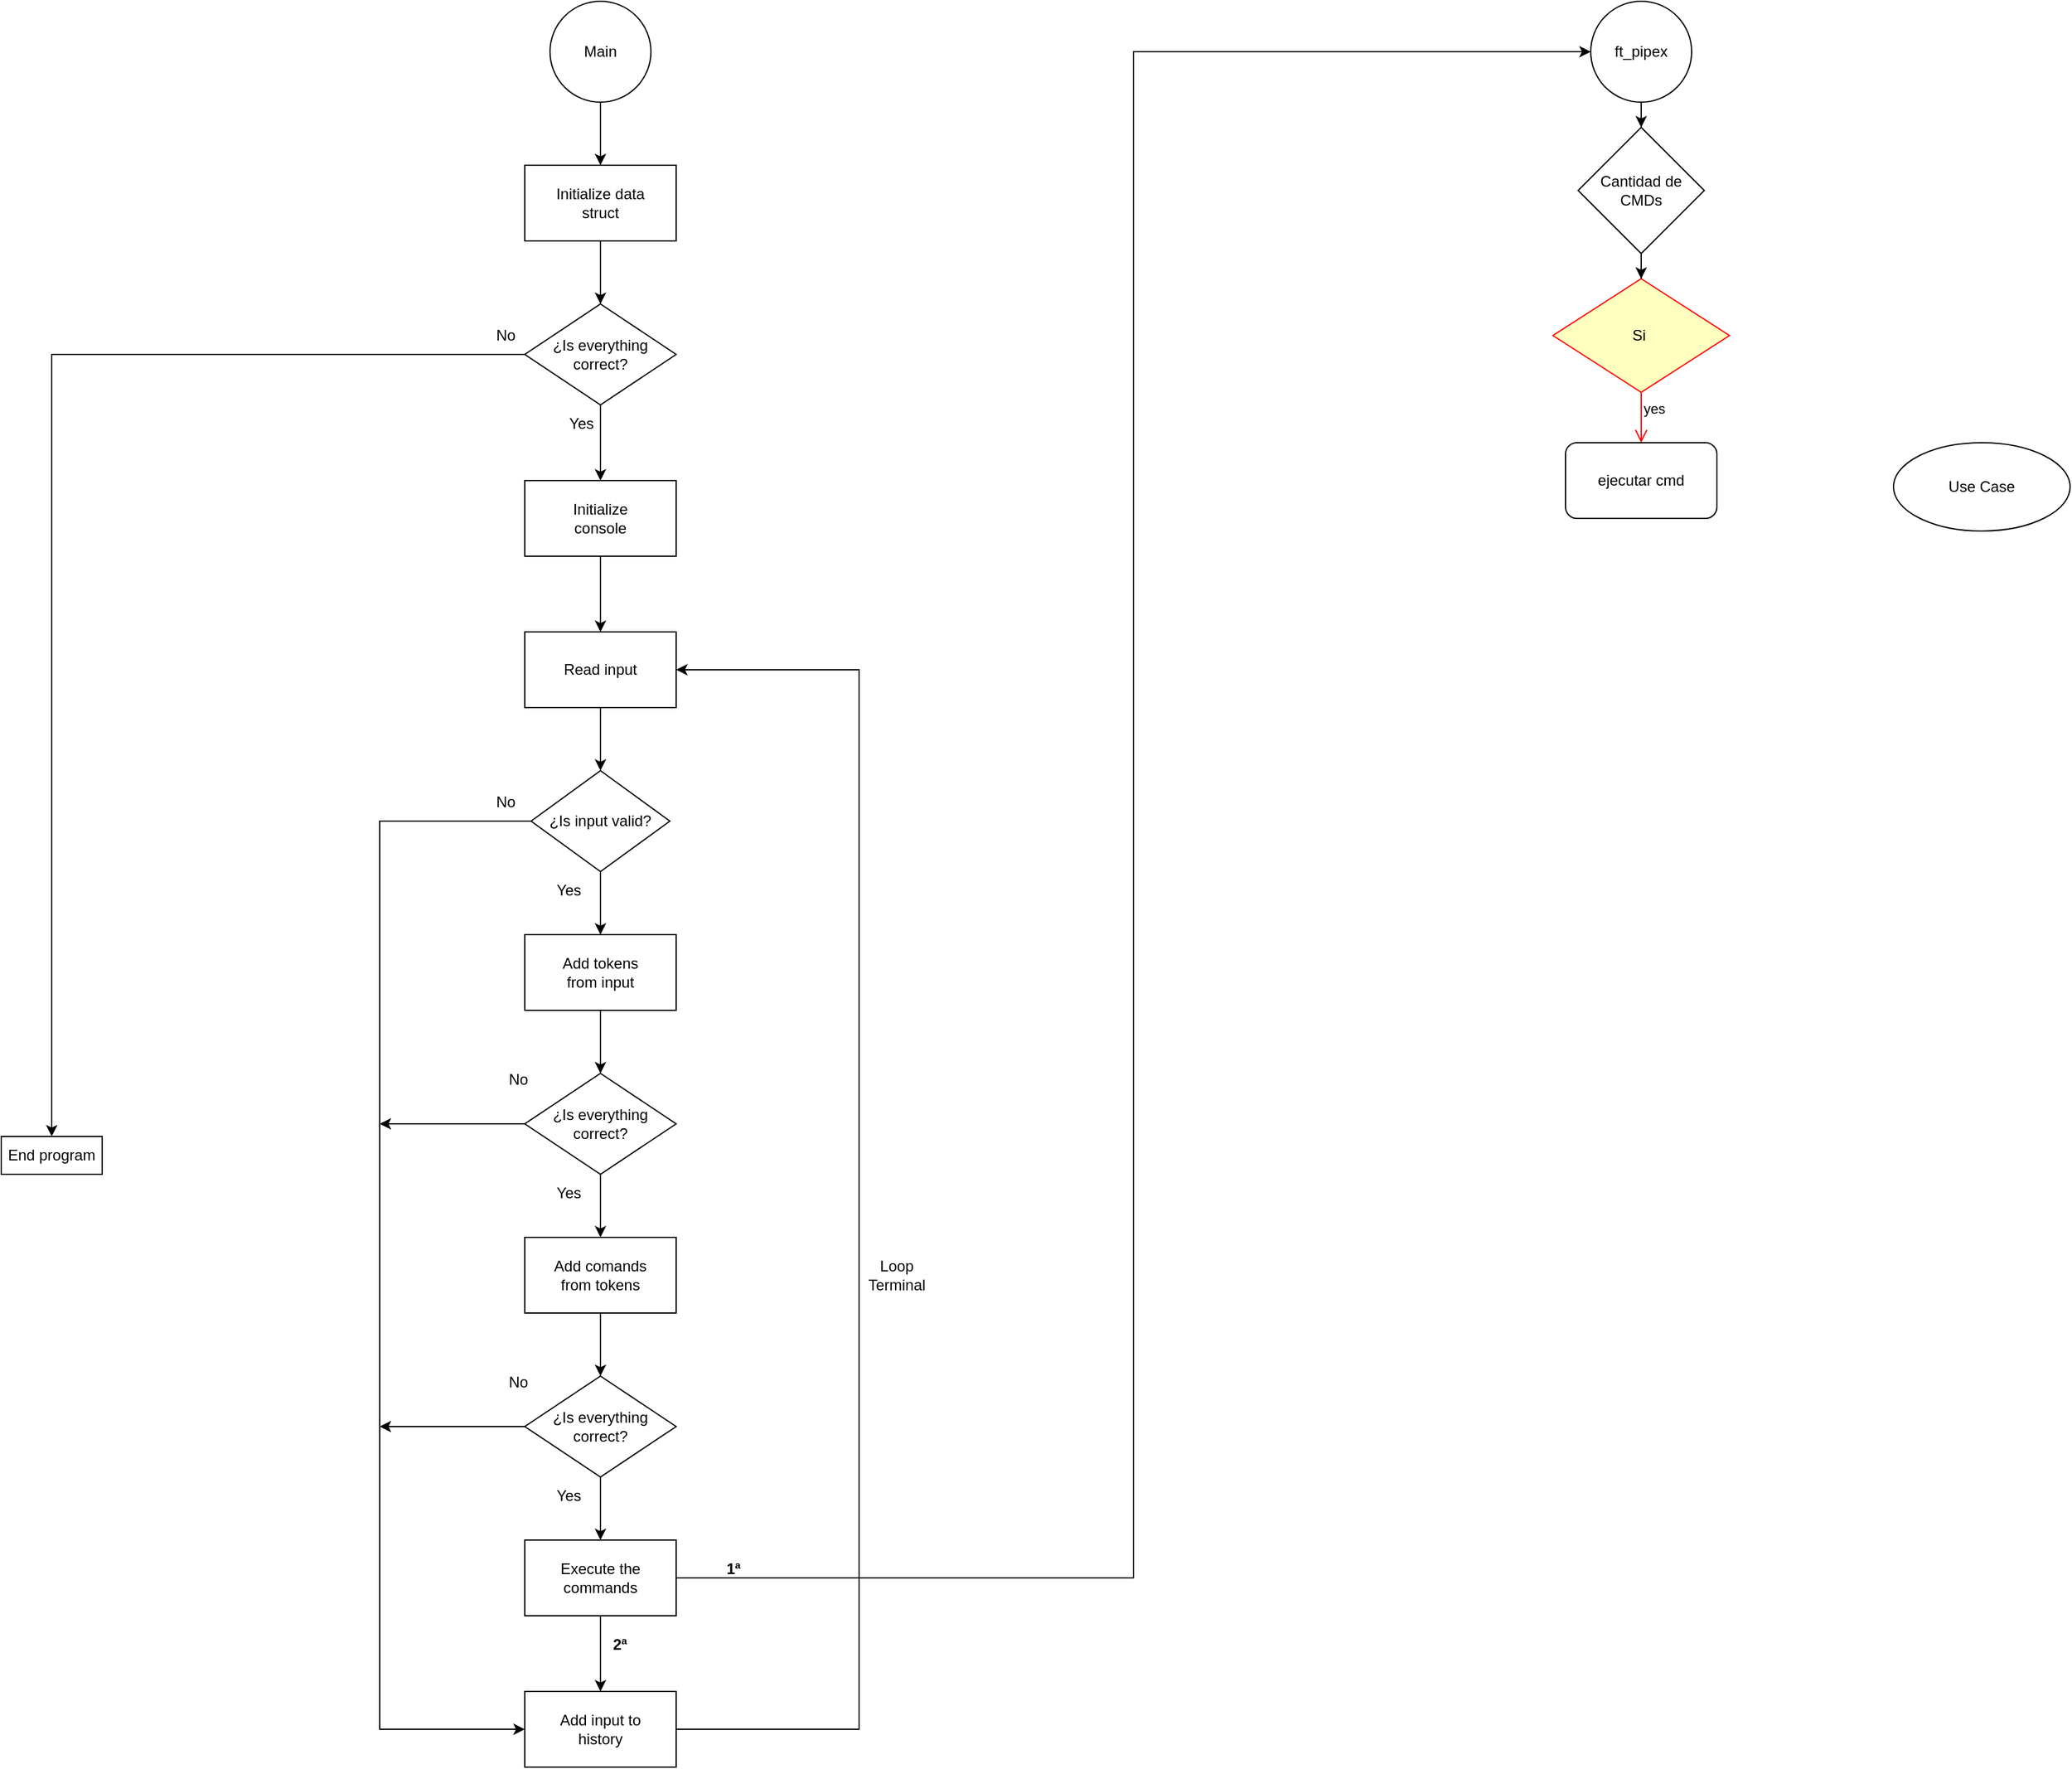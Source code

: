 <mxfile version="24.7.2" type="github">
  <diagram name="Page-1" id="rYbO_XpbPutOJoLjttDB">
    <mxGraphModel dx="1357" dy="801" grid="1" gridSize="10" guides="1" tooltips="1" connect="1" arrows="1" fold="1" page="0" pageScale="1" pageWidth="850" pageHeight="1100" math="0" shadow="0">
      <root>
        <mxCell id="0" />
        <mxCell id="1" parent="0" />
        <mxCell id="0Qc0KeLQJEw32a0Nk40u-10" value="" style="edgeStyle=orthogonalEdgeStyle;rounded=0;orthogonalLoop=1;jettySize=auto;html=1;" parent="1" source="qCieUOI5JVnRrZb_eYZo-1" target="0Qc0KeLQJEw32a0Nk40u-2" edge="1">
          <mxGeometry relative="1" as="geometry" />
        </mxCell>
        <mxCell id="qCieUOI5JVnRrZb_eYZo-1" value="Main" style="ellipse;whiteSpace=wrap;html=1;aspect=fixed;" parent="1" vertex="1">
          <mxGeometry x="385" y="-30" width="80" height="80" as="geometry" />
        </mxCell>
        <mxCell id="0Qc0KeLQJEw32a0Nk40u-12" style="edgeStyle=orthogonalEdgeStyle;rounded=0;orthogonalLoop=1;jettySize=auto;html=1;" parent="1" source="0Qc0KeLQJEw32a0Nk40u-2" edge="1">
          <mxGeometry relative="1" as="geometry">
            <mxPoint x="425" y="210" as="targetPoint" />
          </mxGeometry>
        </mxCell>
        <mxCell id="0Qc0KeLQJEw32a0Nk40u-2" value="Initialize data&lt;div&gt;struct&lt;/div&gt;" style="rounded=0;whiteSpace=wrap;html=1;" parent="1" vertex="1">
          <mxGeometry x="365" y="100" width="120" height="60" as="geometry" />
        </mxCell>
        <mxCell id="0Qc0KeLQJEw32a0Nk40u-8" value="End program" style="rounded=0;whiteSpace=wrap;html=1;" parent="1" vertex="1">
          <mxGeometry x="-50" y="870" width="80" height="30" as="geometry" />
        </mxCell>
        <mxCell id="0Qc0KeLQJEw32a0Nk40u-14" style="edgeStyle=orthogonalEdgeStyle;rounded=0;orthogonalLoop=1;jettySize=auto;html=1;" parent="1" source="0Qc0KeLQJEw32a0Nk40u-13" edge="1">
          <mxGeometry relative="1" as="geometry">
            <mxPoint x="425" y="470" as="targetPoint" />
          </mxGeometry>
        </mxCell>
        <mxCell id="0Qc0KeLQJEw32a0Nk40u-13" value="Initialize&lt;div&gt;console&lt;/div&gt;" style="rounded=0;whiteSpace=wrap;html=1;" parent="1" vertex="1">
          <mxGeometry x="365" y="350" width="120" height="60" as="geometry" />
        </mxCell>
        <mxCell id="0Qc0KeLQJEw32a0Nk40u-16" style="edgeStyle=orthogonalEdgeStyle;rounded=0;orthogonalLoop=1;jettySize=auto;html=1;" parent="1" source="0Qc0KeLQJEw32a0Nk40u-15" edge="1">
          <mxGeometry relative="1" as="geometry">
            <mxPoint x="425" y="580" as="targetPoint" />
          </mxGeometry>
        </mxCell>
        <mxCell id="0Qc0KeLQJEw32a0Nk40u-15" value="Read input" style="rounded=0;whiteSpace=wrap;html=1;" parent="1" vertex="1">
          <mxGeometry x="365" y="470" width="120" height="60" as="geometry" />
        </mxCell>
        <mxCell id="0Qc0KeLQJEw32a0Nk40u-32" style="edgeStyle=orthogonalEdgeStyle;rounded=0;orthogonalLoop=1;jettySize=auto;html=1;" parent="1" source="0Qc0KeLQJEw32a0Nk40u-18" edge="1">
          <mxGeometry relative="1" as="geometry">
            <mxPoint x="425" y="710" as="targetPoint" />
          </mxGeometry>
        </mxCell>
        <mxCell id="0Qc0KeLQJEw32a0Nk40u-18" value="¿Is input valid?" style="rhombus;whiteSpace=wrap;html=1;" parent="1" vertex="1">
          <mxGeometry x="370" y="580" width="110" height="80" as="geometry" />
        </mxCell>
        <mxCell id="0Qc0KeLQJEw32a0Nk40u-21" style="edgeStyle=orthogonalEdgeStyle;rounded=0;orthogonalLoop=1;jettySize=auto;html=1;entryX=0.5;entryY=0;entryDx=0;entryDy=0;" parent="1" source="0Qc0KeLQJEw32a0Nk40u-19" target="0Qc0KeLQJEw32a0Nk40u-8" edge="1">
          <mxGeometry relative="1" as="geometry" />
        </mxCell>
        <mxCell id="0Qc0KeLQJEw32a0Nk40u-23" style="edgeStyle=orthogonalEdgeStyle;rounded=0;orthogonalLoop=1;jettySize=auto;html=1;entryX=0.5;entryY=0;entryDx=0;entryDy=0;" parent="1" source="0Qc0KeLQJEw32a0Nk40u-19" target="0Qc0KeLQJEw32a0Nk40u-13" edge="1">
          <mxGeometry relative="1" as="geometry" />
        </mxCell>
        <mxCell id="0Qc0KeLQJEw32a0Nk40u-19" value="¿Is everything&lt;div&gt;correct?&lt;/div&gt;" style="rhombus;whiteSpace=wrap;html=1;" parent="1" vertex="1">
          <mxGeometry x="365" y="210" width="120" height="80" as="geometry" />
        </mxCell>
        <mxCell id="0Qc0KeLQJEw32a0Nk40u-25" value="No" style="text;html=1;align=center;verticalAlign=middle;whiteSpace=wrap;rounded=0;" parent="1" vertex="1">
          <mxGeometry x="320" y="220" width="60" height="30" as="geometry" />
        </mxCell>
        <mxCell id="0Qc0KeLQJEw32a0Nk40u-26" value="Yes" style="text;html=1;align=center;verticalAlign=middle;whiteSpace=wrap;rounded=0;" parent="1" vertex="1">
          <mxGeometry x="380" y="290" width="60" height="30" as="geometry" />
        </mxCell>
        <mxCell id="pn8je1JloXYX_JdSBpqm-1" style="edgeStyle=orthogonalEdgeStyle;rounded=0;orthogonalLoop=1;jettySize=auto;html=1;entryX=1;entryY=0.5;entryDx=0;entryDy=0;" edge="1" parent="1" source="0Qc0KeLQJEw32a0Nk40u-29" target="0Qc0KeLQJEw32a0Nk40u-15">
          <mxGeometry relative="1" as="geometry">
            <Array as="points">
              <mxPoint x="630" y="1340" />
              <mxPoint x="630" y="500" />
            </Array>
          </mxGeometry>
        </mxCell>
        <mxCell id="0Qc0KeLQJEw32a0Nk40u-29" value="Add input to&lt;div&gt;history&lt;/div&gt;" style="rounded=0;whiteSpace=wrap;html=1;" parent="1" vertex="1">
          <mxGeometry x="365" y="1310" width="120" height="60" as="geometry" />
        </mxCell>
        <mxCell id="0Qc0KeLQJEw32a0Nk40u-30" style="edgeStyle=orthogonalEdgeStyle;rounded=0;orthogonalLoop=1;jettySize=auto;html=1;entryX=0;entryY=0.5;entryDx=0;entryDy=0;" parent="1" edge="1">
          <mxGeometry relative="1" as="geometry">
            <mxPoint x="370" y="620" as="sourcePoint" />
            <mxPoint x="365" y="1340" as="targetPoint" />
            <Array as="points">
              <mxPoint x="250" y="620" />
              <mxPoint x="250" y="1340" />
            </Array>
          </mxGeometry>
        </mxCell>
        <mxCell id="0Qc0KeLQJEw32a0Nk40u-31" value="No" style="text;html=1;align=center;verticalAlign=middle;whiteSpace=wrap;rounded=0;" parent="1" vertex="1">
          <mxGeometry x="320" y="590" width="60" height="30" as="geometry" />
        </mxCell>
        <mxCell id="0Qc0KeLQJEw32a0Nk40u-35" style="edgeStyle=orthogonalEdgeStyle;rounded=0;orthogonalLoop=1;jettySize=auto;html=1;exitX=0.5;exitY=1;exitDx=0;exitDy=0;" parent="1" source="0Qc0KeLQJEw32a0Nk40u-33" target="0Qc0KeLQJEw32a0Nk40u-34" edge="1">
          <mxGeometry relative="1" as="geometry" />
        </mxCell>
        <mxCell id="0Qc0KeLQJEw32a0Nk40u-33" value="Add tokens&lt;div&gt;from input&lt;/div&gt;" style="rounded=0;whiteSpace=wrap;html=1;" parent="1" vertex="1">
          <mxGeometry x="365" y="710" width="120" height="60" as="geometry" />
        </mxCell>
        <mxCell id="0Qc0KeLQJEw32a0Nk40u-38" style="edgeStyle=orthogonalEdgeStyle;rounded=0;orthogonalLoop=1;jettySize=auto;html=1;" parent="1" source="0Qc0KeLQJEw32a0Nk40u-34" edge="1">
          <mxGeometry relative="1" as="geometry">
            <mxPoint x="250" y="860" as="targetPoint" />
          </mxGeometry>
        </mxCell>
        <mxCell id="0Qc0KeLQJEw32a0Nk40u-39" style="edgeStyle=orthogonalEdgeStyle;rounded=0;orthogonalLoop=1;jettySize=auto;html=1;" parent="1" source="0Qc0KeLQJEw32a0Nk40u-34" edge="1">
          <mxGeometry relative="1" as="geometry">
            <mxPoint x="425" y="950" as="targetPoint" />
          </mxGeometry>
        </mxCell>
        <mxCell id="0Qc0KeLQJEw32a0Nk40u-34" value="¿Is everything&lt;div&gt;correct?&lt;/div&gt;" style="rhombus;whiteSpace=wrap;html=1;" parent="1" vertex="1">
          <mxGeometry x="365" y="820" width="120" height="80" as="geometry" />
        </mxCell>
        <mxCell id="0Qc0KeLQJEw32a0Nk40u-43" style="edgeStyle=orthogonalEdgeStyle;rounded=0;orthogonalLoop=1;jettySize=auto;html=1;entryX=0.5;entryY=0;entryDx=0;entryDy=0;" parent="1" source="0Qc0KeLQJEw32a0Nk40u-40" target="0Qc0KeLQJEw32a0Nk40u-41" edge="1">
          <mxGeometry relative="1" as="geometry" />
        </mxCell>
        <mxCell id="0Qc0KeLQJEw32a0Nk40u-40" value="Add comands&lt;div&gt;from tokens&lt;/div&gt;" style="rounded=0;whiteSpace=wrap;html=1;" parent="1" vertex="1">
          <mxGeometry x="365" y="950" width="120" height="60" as="geometry" />
        </mxCell>
        <mxCell id="0Qc0KeLQJEw32a0Nk40u-44" style="edgeStyle=orthogonalEdgeStyle;rounded=0;orthogonalLoop=1;jettySize=auto;html=1;" parent="1" source="0Qc0KeLQJEw32a0Nk40u-41" edge="1">
          <mxGeometry relative="1" as="geometry">
            <mxPoint x="250" y="1100" as="targetPoint" />
          </mxGeometry>
        </mxCell>
        <mxCell id="0Qc0KeLQJEw32a0Nk40u-45" style="edgeStyle=orthogonalEdgeStyle;rounded=0;orthogonalLoop=1;jettySize=auto;html=1;" parent="1" source="0Qc0KeLQJEw32a0Nk40u-41" edge="1">
          <mxGeometry relative="1" as="geometry">
            <mxPoint x="425" y="1190" as="targetPoint" />
          </mxGeometry>
        </mxCell>
        <mxCell id="0Qc0KeLQJEw32a0Nk40u-41" value="¿Is everything&lt;div&gt;correct?&lt;/div&gt;" style="rhombus;whiteSpace=wrap;html=1;" parent="1" vertex="1">
          <mxGeometry x="365" y="1060" width="120" height="80" as="geometry" />
        </mxCell>
        <mxCell id="0Qc0KeLQJEw32a0Nk40u-48" style="edgeStyle=orthogonalEdgeStyle;rounded=0;orthogonalLoop=1;jettySize=auto;html=1;entryX=0.5;entryY=0;entryDx=0;entryDy=0;" parent="1" source="0Qc0KeLQJEw32a0Nk40u-46" target="0Qc0KeLQJEw32a0Nk40u-29" edge="1">
          <mxGeometry relative="1" as="geometry" />
        </mxCell>
        <mxCell id="pn8je1JloXYX_JdSBpqm-15" style="edgeStyle=orthogonalEdgeStyle;rounded=0;orthogonalLoop=1;jettySize=auto;html=1;entryX=0;entryY=0.5;entryDx=0;entryDy=0;" edge="1" parent="1" source="0Qc0KeLQJEw32a0Nk40u-46" target="pn8je1JloXYX_JdSBpqm-5">
          <mxGeometry relative="1" as="geometry">
            <mxPoint x="840" as="targetPoint" />
          </mxGeometry>
        </mxCell>
        <mxCell id="0Qc0KeLQJEw32a0Nk40u-46" value="Execute the&lt;div&gt;commands&lt;/div&gt;" style="rounded=0;whiteSpace=wrap;html=1;" parent="1" vertex="1">
          <mxGeometry x="365" y="1190" width="120" height="60" as="geometry" />
        </mxCell>
        <mxCell id="0Qc0KeLQJEw32a0Nk40u-49" value="Yes" style="text;html=1;align=center;verticalAlign=middle;whiteSpace=wrap;rounded=0;" parent="1" vertex="1">
          <mxGeometry x="370" y="660" width="60" height="30" as="geometry" />
        </mxCell>
        <mxCell id="0Qc0KeLQJEw32a0Nk40u-51" value="No" style="text;html=1;align=center;verticalAlign=middle;whiteSpace=wrap;rounded=0;" parent="1" vertex="1">
          <mxGeometry x="330" y="810" width="60" height="30" as="geometry" />
        </mxCell>
        <mxCell id="0Qc0KeLQJEw32a0Nk40u-52" value="No" style="text;html=1;align=center;verticalAlign=middle;whiteSpace=wrap;rounded=0;" parent="1" vertex="1">
          <mxGeometry x="330" y="1050" width="60" height="30" as="geometry" />
        </mxCell>
        <mxCell id="0Qc0KeLQJEw32a0Nk40u-54" value="Yes" style="text;html=1;align=center;verticalAlign=middle;whiteSpace=wrap;rounded=0;" parent="1" vertex="1">
          <mxGeometry x="370" y="900" width="60" height="30" as="geometry" />
        </mxCell>
        <mxCell id="0Qc0KeLQJEw32a0Nk40u-55" value="Yes" style="text;html=1;align=center;verticalAlign=middle;whiteSpace=wrap;rounded=0;" parent="1" vertex="1">
          <mxGeometry x="370" y="1140" width="60" height="30" as="geometry" />
        </mxCell>
        <mxCell id="pn8je1JloXYX_JdSBpqm-3" value="Loop&lt;br&gt;Terminal" style="text;html=1;align=center;verticalAlign=middle;whiteSpace=wrap;rounded=0;" vertex="1" parent="1">
          <mxGeometry x="630" y="965" width="60" height="30" as="geometry" />
        </mxCell>
        <mxCell id="pn8je1JloXYX_JdSBpqm-23" style="edgeStyle=orthogonalEdgeStyle;rounded=0;orthogonalLoop=1;jettySize=auto;html=1;entryX=0.5;entryY=0;entryDx=0;entryDy=0;" edge="1" parent="1" source="pn8je1JloXYX_JdSBpqm-5" target="pn8je1JloXYX_JdSBpqm-22">
          <mxGeometry relative="1" as="geometry" />
        </mxCell>
        <mxCell id="pn8je1JloXYX_JdSBpqm-5" value="ft_pipex" style="ellipse;whiteSpace=wrap;html=1;aspect=fixed;" vertex="1" parent="1">
          <mxGeometry x="1210" y="-30" width="80" height="80" as="geometry" />
        </mxCell>
        <mxCell id="pn8je1JloXYX_JdSBpqm-7" value="Si&amp;nbsp;" style="rhombus;whiteSpace=wrap;html=1;fontColor=#000000;fillColor=#ffffc0;strokeColor=#ff0000;" vertex="1" parent="1">
          <mxGeometry x="1180" y="190" width="140" height="90" as="geometry" />
        </mxCell>
        <mxCell id="pn8je1JloXYX_JdSBpqm-9" value="yes" style="edgeStyle=orthogonalEdgeStyle;html=1;align=left;verticalAlign=top;endArrow=open;endSize=8;strokeColor=#ff0000;rounded=0;" edge="1" source="pn8je1JloXYX_JdSBpqm-7" parent="1">
          <mxGeometry x="-1" relative="1" as="geometry">
            <mxPoint x="1250" y="320" as="targetPoint" />
            <Array as="points">
              <mxPoint x="1250" y="270" />
              <mxPoint x="1250" y="270" />
            </Array>
            <mxPoint as="offset" />
          </mxGeometry>
        </mxCell>
        <mxCell id="pn8je1JloXYX_JdSBpqm-11" value="ejecutar cmd" style="rounded=1;whiteSpace=wrap;html=1;" vertex="1" parent="1">
          <mxGeometry x="1190" y="320" width="120" height="60" as="geometry" />
        </mxCell>
        <mxCell id="pn8je1JloXYX_JdSBpqm-14" value="Use Case" style="ellipse;whiteSpace=wrap;html=1;" vertex="1" parent="1">
          <mxGeometry x="1450" y="320" width="140" height="70" as="geometry" />
        </mxCell>
        <mxCell id="pn8je1JloXYX_JdSBpqm-16" value="1ª" style="text;align=center;fontStyle=1;verticalAlign=middle;spacingLeft=3;spacingRight=3;strokeColor=none;rotatable=0;points=[[0,0.5],[1,0.5]];portConstraint=eastwest;html=1;" vertex="1" parent="1">
          <mxGeometry x="490" y="1200" width="80" height="26" as="geometry" />
        </mxCell>
        <mxCell id="pn8je1JloXYX_JdSBpqm-17" value="2ª" style="text;align=center;fontStyle=1;verticalAlign=middle;spacingLeft=3;spacingRight=3;strokeColor=none;rotatable=0;points=[[0,0.5],[1,0.5]];portConstraint=eastwest;html=1;" vertex="1" parent="1">
          <mxGeometry x="400" y="1260" width="80" height="26" as="geometry" />
        </mxCell>
        <mxCell id="pn8je1JloXYX_JdSBpqm-24" style="edgeStyle=orthogonalEdgeStyle;rounded=0;orthogonalLoop=1;jettySize=auto;html=1;entryX=0.5;entryY=0;entryDx=0;entryDy=0;" edge="1" parent="1" source="pn8je1JloXYX_JdSBpqm-22" target="pn8je1JloXYX_JdSBpqm-7">
          <mxGeometry relative="1" as="geometry" />
        </mxCell>
        <mxCell id="pn8je1JloXYX_JdSBpqm-22" value="Cantidad de&lt;br&gt;CMDs" style="rhombus;whiteSpace=wrap;html=1;" vertex="1" parent="1">
          <mxGeometry x="1200" y="70" width="100" height="100" as="geometry" />
        </mxCell>
      </root>
    </mxGraphModel>
  </diagram>
</mxfile>
